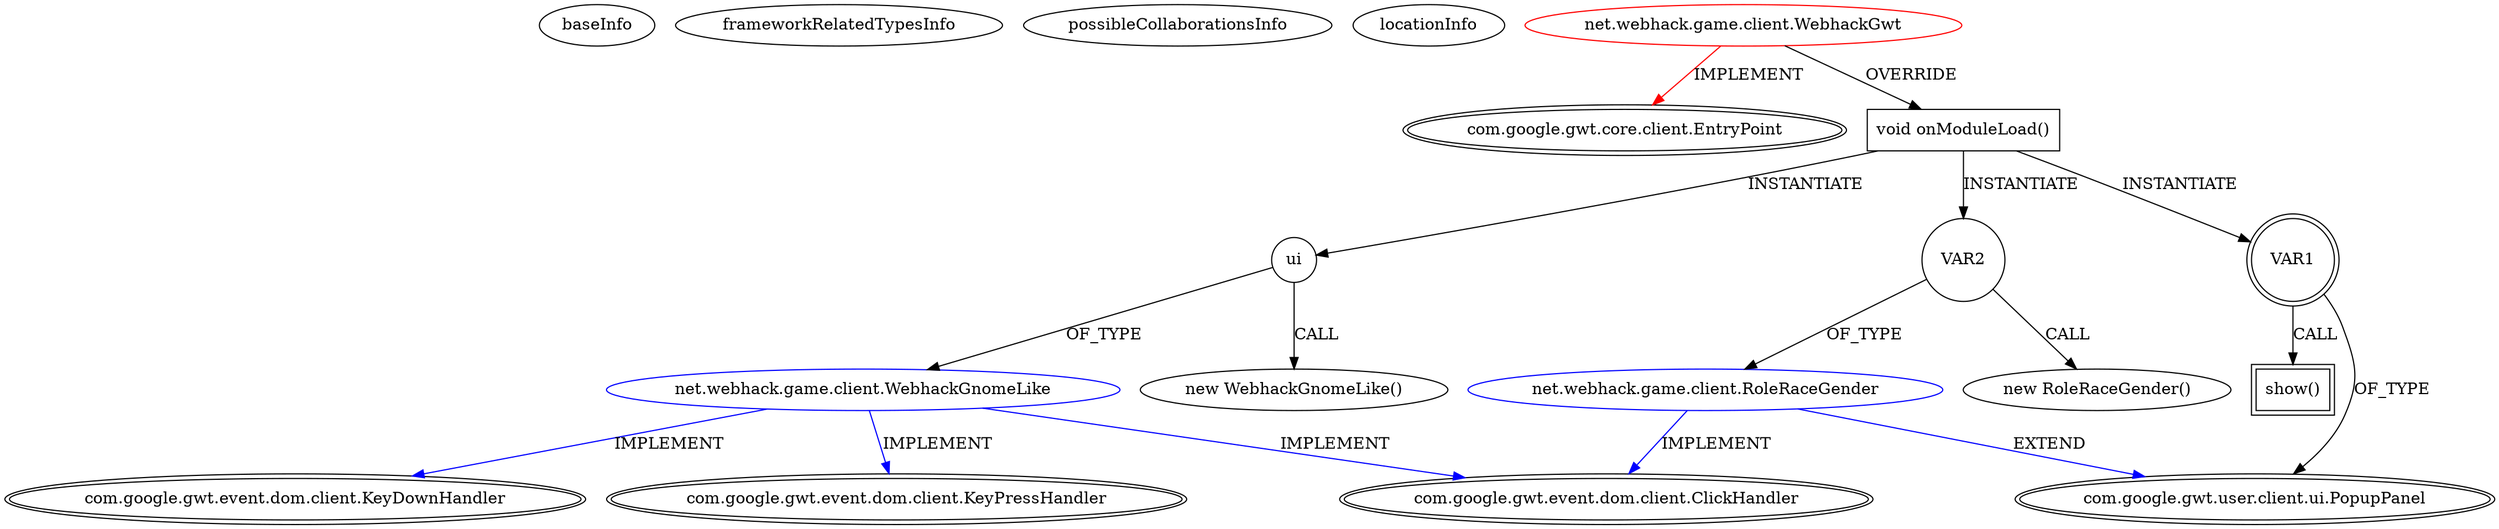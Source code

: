 digraph {
baseInfo[graphId=3345,category="extension_graph",isAnonymous=false,possibleRelation=true]
frameworkRelatedTypesInfo[0="com.google.gwt.core.client.EntryPoint"]
possibleCollaborationsInfo[0="3345~OVERRIDING_METHOD_DECLARATION-INSTANTIATION-~com.google.gwt.core.client.EntryPoint ~com.google.gwt.event.dom.client.KeyDownHandler com.google.gwt.event.dom.client.ClickHandler com.google.gwt.event.dom.client.KeyPressHandler ~false~false",1="3345~OVERRIDING_METHOD_DECLARATION-INSTANTIATION-~com.google.gwt.core.client.EntryPoint ~com.google.gwt.user.client.ui.PopupPanel com.google.gwt.event.dom.client.ClickHandler ~false~false"]
locationInfo[projectName="kaladron-Webhack",filePath="/kaladron-Webhack/Webhack-master/src/net/webhack/game/client/WebhackGwt.java",contextSignature="WebhackGwt",graphId="3345"]
0[label="net.webhack.game.client.WebhackGwt",vertexType="ROOT_CLIENT_CLASS_DECLARATION",isFrameworkType=false,color=red]
1[label="com.google.gwt.core.client.EntryPoint",vertexType="FRAMEWORK_INTERFACE_TYPE",isFrameworkType=true,peripheries=2]
2[label="void onModuleLoad()",vertexType="OVERRIDING_METHOD_DECLARATION",isFrameworkType=false,shape=box]
4[label="ui",vertexType="VARIABLE_EXPRESION",isFrameworkType=false,shape=circle]
5[label="net.webhack.game.client.WebhackGnomeLike",vertexType="REFERENCE_CLIENT_CLASS_DECLARATION",isFrameworkType=false,color=blue]
6[label="com.google.gwt.event.dom.client.KeyDownHandler",vertexType="FRAMEWORK_INTERFACE_TYPE",isFrameworkType=true,peripheries=2]
7[label="com.google.gwt.event.dom.client.ClickHandler",vertexType="FRAMEWORK_INTERFACE_TYPE",isFrameworkType=true,peripheries=2]
8[label="com.google.gwt.event.dom.client.KeyPressHandler",vertexType="FRAMEWORK_INTERFACE_TYPE",isFrameworkType=true,peripheries=2]
3[label="new WebhackGnomeLike()",vertexType="CONSTRUCTOR_CALL",isFrameworkType=false]
9[label="VAR1",vertexType="VARIABLE_EXPRESION",isFrameworkType=true,peripheries=2,shape=circle]
11[label="com.google.gwt.user.client.ui.PopupPanel",vertexType="FRAMEWORK_CLASS_TYPE",isFrameworkType=true,peripheries=2]
10[label="show()",vertexType="INSIDE_CALL",isFrameworkType=true,peripheries=2,shape=box]
13[label="VAR2",vertexType="VARIABLE_EXPRESION",isFrameworkType=false,shape=circle]
14[label="net.webhack.game.client.RoleRaceGender",vertexType="REFERENCE_CLIENT_CLASS_DECLARATION",isFrameworkType=false,color=blue]
12[label="new RoleRaceGender()",vertexType="CONSTRUCTOR_CALL",isFrameworkType=false]
0->1[label="IMPLEMENT",color=red]
0->2[label="OVERRIDE"]
2->4[label="INSTANTIATE"]
5->6[label="IMPLEMENT",color=blue]
5->7[label="IMPLEMENT",color=blue]
5->8[label="IMPLEMENT",color=blue]
4->5[label="OF_TYPE"]
4->3[label="CALL"]
2->9[label="INSTANTIATE"]
9->11[label="OF_TYPE"]
9->10[label="CALL"]
2->13[label="INSTANTIATE"]
14->11[label="EXTEND",color=blue]
14->7[label="IMPLEMENT",color=blue]
13->14[label="OF_TYPE"]
13->12[label="CALL"]
}
